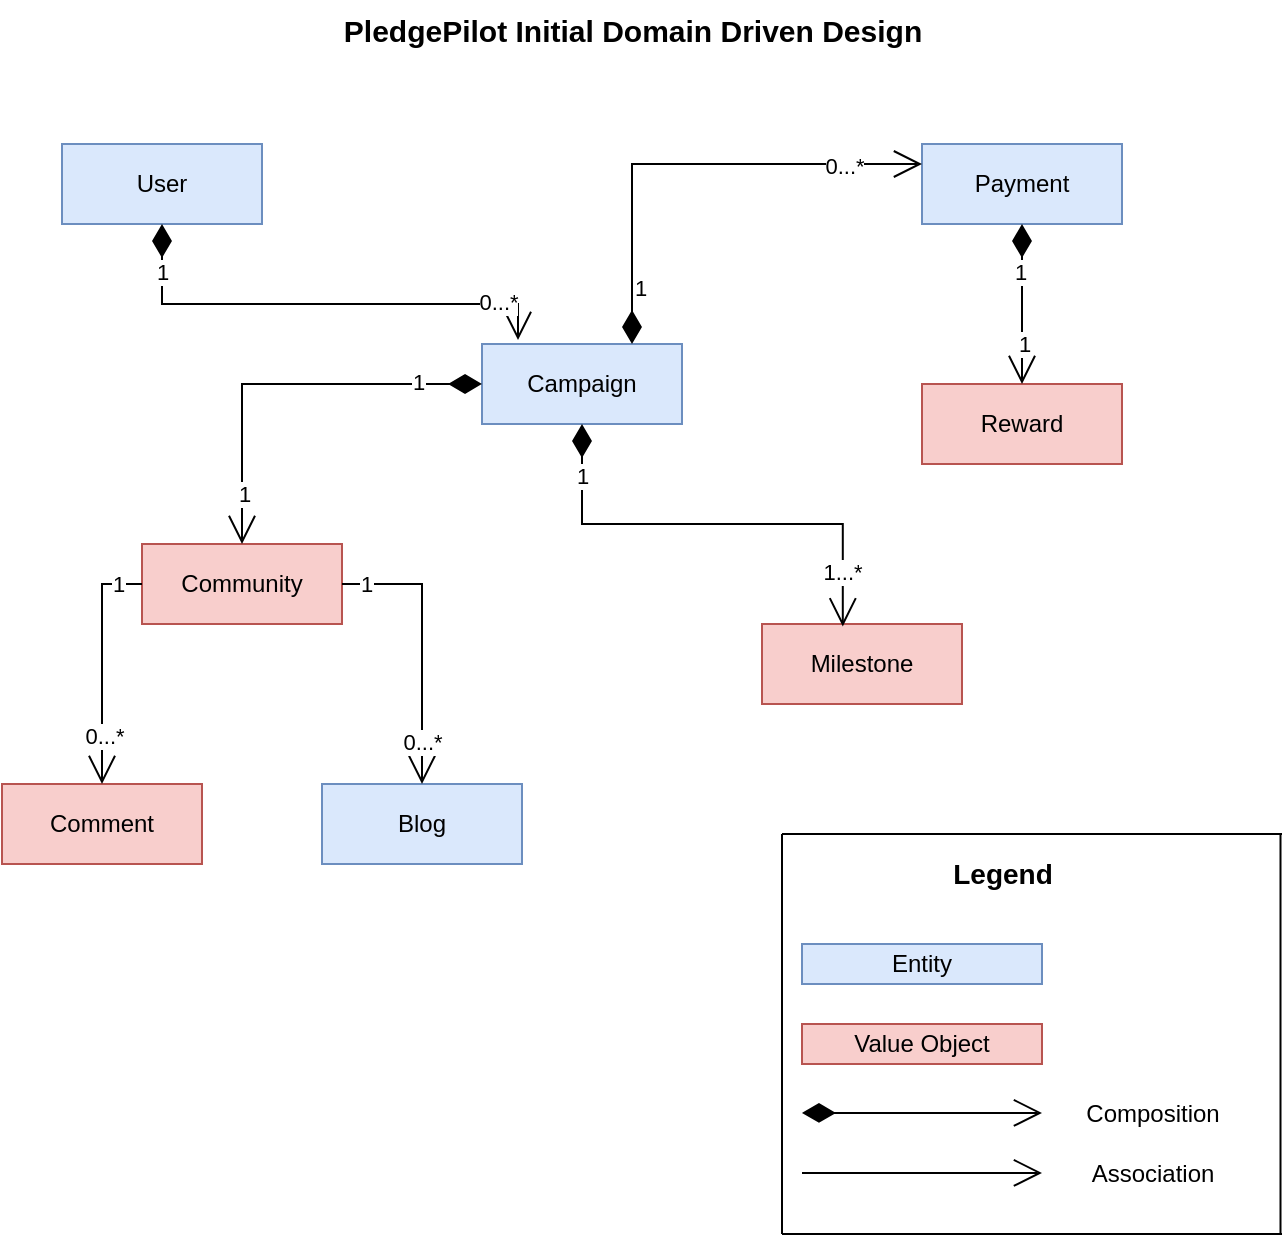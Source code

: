 <mxfile version="22.1.0" type="device">
  <diagram name="Page-1" id="qvUXPrmPt6XnoW094Hr5">
    <mxGraphModel dx="875" dy="435" grid="1" gridSize="10" guides="1" tooltips="1" connect="1" arrows="1" fold="1" page="1" pageScale="1" pageWidth="850" pageHeight="1100" math="0" shadow="0">
      <root>
        <mxCell id="0" />
        <mxCell id="1" parent="0" />
        <mxCell id="l1-nlIrV0ILPvxU3cDVE-2" value="User" style="whiteSpace=wrap;html=1;align=center;fillColor=#dae8fc;strokeColor=#6c8ebf;" vertex="1" parent="1">
          <mxGeometry x="110" y="80" width="100" height="40" as="geometry" />
        </mxCell>
        <mxCell id="l1-nlIrV0ILPvxU3cDVE-3" value="Campaign" style="whiteSpace=wrap;html=1;align=center;fillColor=#dae8fc;strokeColor=#6c8ebf;" vertex="1" parent="1">
          <mxGeometry x="320" y="180" width="100" height="40" as="geometry" />
        </mxCell>
        <mxCell id="l1-nlIrV0ILPvxU3cDVE-4" value="Payment" style="whiteSpace=wrap;html=1;align=center;fillColor=#dae8fc;strokeColor=#6c8ebf;" vertex="1" parent="1">
          <mxGeometry x="540" y="80" width="100" height="40" as="geometry" />
        </mxCell>
        <mxCell id="l1-nlIrV0ILPvxU3cDVE-5" value="Community" style="whiteSpace=wrap;html=1;align=center;fillColor=#f8cecc;strokeColor=#b85450;" vertex="1" parent="1">
          <mxGeometry x="150" y="280" width="100" height="40" as="geometry" />
        </mxCell>
        <mxCell id="l1-nlIrV0ILPvxU3cDVE-6" value="Reward" style="whiteSpace=wrap;html=1;align=center;fillColor=#f8cecc;strokeColor=#b85450;" vertex="1" parent="1">
          <mxGeometry x="540" y="200" width="100" height="40" as="geometry" />
        </mxCell>
        <mxCell id="l1-nlIrV0ILPvxU3cDVE-7" value="Milestone" style="whiteSpace=wrap;html=1;align=center;fillColor=#f8cecc;strokeColor=#b85450;" vertex="1" parent="1">
          <mxGeometry x="460" y="320" width="100" height="40" as="geometry" />
        </mxCell>
        <mxCell id="l1-nlIrV0ILPvxU3cDVE-8" value="Comment" style="whiteSpace=wrap;html=1;align=center;fillColor=#f8cecc;strokeColor=#b85450;" vertex="1" parent="1">
          <mxGeometry x="80" y="400" width="100" height="40" as="geometry" />
        </mxCell>
        <mxCell id="l1-nlIrV0ILPvxU3cDVE-9" value="Blog" style="whiteSpace=wrap;html=1;align=center;fillColor=#dae8fc;strokeColor=#6c8ebf;" vertex="1" parent="1">
          <mxGeometry x="240" y="400" width="100" height="40" as="geometry" />
        </mxCell>
        <mxCell id="l1-nlIrV0ILPvxU3cDVE-10" value="" style="endArrow=open;html=1;endSize=12;startArrow=diamondThin;startSize=14;startFill=1;edgeStyle=orthogonalEdgeStyle;align=left;verticalAlign=bottom;rounded=0;entryX=0.18;entryY=-0.05;entryDx=0;entryDy=0;entryPerimeter=0;exitX=0.5;exitY=1;exitDx=0;exitDy=0;" edge="1" parent="1" source="l1-nlIrV0ILPvxU3cDVE-2" target="l1-nlIrV0ILPvxU3cDVE-3">
          <mxGeometry x="-1" y="3" relative="1" as="geometry">
            <mxPoint x="150" y="160" as="sourcePoint" />
            <mxPoint x="310" y="160" as="targetPoint" />
            <Array as="points">
              <mxPoint x="160" y="160" />
              <mxPoint x="338" y="160" />
            </Array>
          </mxGeometry>
        </mxCell>
        <mxCell id="l1-nlIrV0ILPvxU3cDVE-11" value="1" style="edgeLabel;html=1;align=center;verticalAlign=middle;resizable=0;points=[];" vertex="1" connectable="0" parent="l1-nlIrV0ILPvxU3cDVE-10">
          <mxGeometry x="-0.798" relative="1" as="geometry">
            <mxPoint as="offset" />
          </mxGeometry>
        </mxCell>
        <mxCell id="l1-nlIrV0ILPvxU3cDVE-12" value="0...*" style="edgeLabel;html=1;align=center;verticalAlign=middle;resizable=0;points=[];" vertex="1" connectable="0" parent="l1-nlIrV0ILPvxU3cDVE-10">
          <mxGeometry x="0.761" y="1" relative="1" as="geometry">
            <mxPoint as="offset" />
          </mxGeometry>
        </mxCell>
        <mxCell id="l1-nlIrV0ILPvxU3cDVE-13" value="" style="endArrow=open;html=1;endSize=12;startArrow=diamondThin;startSize=14;startFill=1;edgeStyle=orthogonalEdgeStyle;align=left;verticalAlign=bottom;rounded=0;entryX=0;entryY=0.25;entryDx=0;entryDy=0;exitX=0.75;exitY=0;exitDx=0;exitDy=0;" edge="1" parent="1" source="l1-nlIrV0ILPvxU3cDVE-3" target="l1-nlIrV0ILPvxU3cDVE-4">
          <mxGeometry x="-1" y="3" relative="1" as="geometry">
            <mxPoint x="395" y="140" as="sourcePoint" />
            <mxPoint x="500" y="270" as="targetPoint" />
            <mxPoint as="offset" />
          </mxGeometry>
        </mxCell>
        <mxCell id="l1-nlIrV0ILPvxU3cDVE-16" value="1" style="edgeLabel;html=1;align=center;verticalAlign=middle;resizable=0;points=[];" vertex="1" connectable="0" parent="l1-nlIrV0ILPvxU3cDVE-13">
          <mxGeometry x="-0.76" y="-4" relative="1" as="geometry">
            <mxPoint as="offset" />
          </mxGeometry>
        </mxCell>
        <mxCell id="l1-nlIrV0ILPvxU3cDVE-17" value="0...*" style="edgeLabel;html=1;align=center;verticalAlign=middle;resizable=0;points=[];" vertex="1" connectable="0" parent="l1-nlIrV0ILPvxU3cDVE-13">
          <mxGeometry x="0.666" y="-1" relative="1" as="geometry">
            <mxPoint as="offset" />
          </mxGeometry>
        </mxCell>
        <mxCell id="l1-nlIrV0ILPvxU3cDVE-18" value="" style="endArrow=open;html=1;endSize=12;startArrow=diamondThin;startSize=14;startFill=1;edgeStyle=orthogonalEdgeStyle;align=left;verticalAlign=bottom;rounded=0;exitX=0;exitY=0.5;exitDx=0;exitDy=0;entryX=0.5;entryY=0;entryDx=0;entryDy=0;" edge="1" parent="1" source="l1-nlIrV0ILPvxU3cDVE-3" target="l1-nlIrV0ILPvxU3cDVE-5">
          <mxGeometry x="-1" y="3" relative="1" as="geometry">
            <mxPoint x="340" y="270" as="sourcePoint" />
            <mxPoint x="500" y="270" as="targetPoint" />
          </mxGeometry>
        </mxCell>
        <mxCell id="l1-nlIrV0ILPvxU3cDVE-19" value="1" style="edgeLabel;html=1;align=center;verticalAlign=middle;resizable=0;points=[];" vertex="1" connectable="0" parent="l1-nlIrV0ILPvxU3cDVE-18">
          <mxGeometry x="-0.678" y="-1" relative="1" as="geometry">
            <mxPoint as="offset" />
          </mxGeometry>
        </mxCell>
        <mxCell id="l1-nlIrV0ILPvxU3cDVE-20" value="1" style="edgeLabel;html=1;align=center;verticalAlign=middle;resizable=0;points=[];" vertex="1" connectable="0" parent="l1-nlIrV0ILPvxU3cDVE-18">
          <mxGeometry x="0.748" y="1" relative="1" as="geometry">
            <mxPoint as="offset" />
          </mxGeometry>
        </mxCell>
        <mxCell id="l1-nlIrV0ILPvxU3cDVE-21" value="" style="endArrow=open;html=1;endSize=12;startArrow=diamondThin;startSize=14;startFill=1;edgeStyle=orthogonalEdgeStyle;align=left;verticalAlign=bottom;rounded=0;exitX=0.5;exitY=1;exitDx=0;exitDy=0;entryX=0.404;entryY=0.03;entryDx=0;entryDy=0;entryPerimeter=0;" edge="1" parent="1" source="l1-nlIrV0ILPvxU3cDVE-3" target="l1-nlIrV0ILPvxU3cDVE-7">
          <mxGeometry x="-1" y="3" relative="1" as="geometry">
            <mxPoint x="340" y="270" as="sourcePoint" />
            <mxPoint x="500" y="270" as="targetPoint" />
          </mxGeometry>
        </mxCell>
        <mxCell id="l1-nlIrV0ILPvxU3cDVE-22" value="1" style="edgeLabel;html=1;align=center;verticalAlign=middle;resizable=0;points=[];" vertex="1" connectable="0" parent="l1-nlIrV0ILPvxU3cDVE-21">
          <mxGeometry x="-0.777" relative="1" as="geometry">
            <mxPoint as="offset" />
          </mxGeometry>
        </mxCell>
        <mxCell id="l1-nlIrV0ILPvxU3cDVE-23" value="1...*" style="edgeLabel;html=1;align=center;verticalAlign=middle;resizable=0;points=[];" vertex="1" connectable="0" parent="l1-nlIrV0ILPvxU3cDVE-21">
          <mxGeometry x="0.763" y="-1" relative="1" as="geometry">
            <mxPoint as="offset" />
          </mxGeometry>
        </mxCell>
        <mxCell id="l1-nlIrV0ILPvxU3cDVE-24" value="" style="endArrow=open;html=1;endSize=12;startArrow=diamondThin;startSize=14;startFill=1;edgeStyle=orthogonalEdgeStyle;align=left;verticalAlign=bottom;rounded=0;exitX=0.5;exitY=1;exitDx=0;exitDy=0;" edge="1" parent="1" source="l1-nlIrV0ILPvxU3cDVE-4">
          <mxGeometry x="-1" y="3" relative="1" as="geometry">
            <mxPoint x="200" y="300" as="sourcePoint" />
            <mxPoint x="590" y="200" as="targetPoint" />
          </mxGeometry>
        </mxCell>
        <mxCell id="l1-nlIrV0ILPvxU3cDVE-25" value="1" style="edgeLabel;html=1;align=center;verticalAlign=middle;resizable=0;points=[];" vertex="1" connectable="0" parent="l1-nlIrV0ILPvxU3cDVE-24">
          <mxGeometry x="-0.418" y="-1" relative="1" as="geometry">
            <mxPoint as="offset" />
          </mxGeometry>
        </mxCell>
        <mxCell id="l1-nlIrV0ILPvxU3cDVE-26" value="1" style="edgeLabel;html=1;align=center;verticalAlign=middle;resizable=0;points=[];" vertex="1" connectable="0" parent="l1-nlIrV0ILPvxU3cDVE-24">
          <mxGeometry x="0.502" relative="1" as="geometry">
            <mxPoint as="offset" />
          </mxGeometry>
        </mxCell>
        <mxCell id="l1-nlIrV0ILPvxU3cDVE-27" value="" style="endArrow=open;endFill=1;endSize=12;html=1;rounded=0;exitX=0;exitY=0.5;exitDx=0;exitDy=0;entryX=0.5;entryY=0;entryDx=0;entryDy=0;" edge="1" parent="1" source="l1-nlIrV0ILPvxU3cDVE-5" target="l1-nlIrV0ILPvxU3cDVE-8">
          <mxGeometry width="160" relative="1" as="geometry">
            <mxPoint x="240" y="350" as="sourcePoint" />
            <mxPoint x="400" y="350" as="targetPoint" />
            <Array as="points">
              <mxPoint x="130" y="300" />
            </Array>
          </mxGeometry>
        </mxCell>
        <mxCell id="l1-nlIrV0ILPvxU3cDVE-28" value="1" style="edgeLabel;html=1;align=center;verticalAlign=middle;resizable=0;points=[];" vertex="1" connectable="0" parent="l1-nlIrV0ILPvxU3cDVE-27">
          <mxGeometry x="-0.799" relative="1" as="geometry">
            <mxPoint as="offset" />
          </mxGeometry>
        </mxCell>
        <mxCell id="l1-nlIrV0ILPvxU3cDVE-29" value="0...*" style="edgeLabel;html=1;align=center;verticalAlign=middle;resizable=0;points=[];" vertex="1" connectable="0" parent="l1-nlIrV0ILPvxU3cDVE-27">
          <mxGeometry x="0.601" y="1" relative="1" as="geometry">
            <mxPoint as="offset" />
          </mxGeometry>
        </mxCell>
        <mxCell id="l1-nlIrV0ILPvxU3cDVE-30" value="" style="endArrow=open;endFill=1;endSize=12;html=1;rounded=0;exitX=1;exitY=0.5;exitDx=0;exitDy=0;entryX=0.5;entryY=0;entryDx=0;entryDy=0;" edge="1" parent="1" source="l1-nlIrV0ILPvxU3cDVE-5" target="l1-nlIrV0ILPvxU3cDVE-9">
          <mxGeometry width="160" relative="1" as="geometry">
            <mxPoint x="240" y="350" as="sourcePoint" />
            <mxPoint x="400" y="350" as="targetPoint" />
            <Array as="points">
              <mxPoint x="290" y="300" />
            </Array>
          </mxGeometry>
        </mxCell>
        <mxCell id="l1-nlIrV0ILPvxU3cDVE-31" value="1" style="edgeLabel;html=1;align=center;verticalAlign=middle;resizable=0;points=[];" vertex="1" connectable="0" parent="l1-nlIrV0ILPvxU3cDVE-30">
          <mxGeometry x="-0.837" relative="1" as="geometry">
            <mxPoint as="offset" />
          </mxGeometry>
        </mxCell>
        <mxCell id="l1-nlIrV0ILPvxU3cDVE-32" value="0...*" style="edgeLabel;html=1;align=center;verticalAlign=middle;resizable=0;points=[];" vertex="1" connectable="0" parent="l1-nlIrV0ILPvxU3cDVE-30">
          <mxGeometry x="0.696" relative="1" as="geometry">
            <mxPoint as="offset" />
          </mxGeometry>
        </mxCell>
        <mxCell id="l1-nlIrV0ILPvxU3cDVE-33" value="Entity" style="whiteSpace=wrap;html=1;align=center;fillColor=#dae8fc;strokeColor=#6c8ebf;" vertex="1" parent="1">
          <mxGeometry x="480" y="480" width="120" height="20" as="geometry" />
        </mxCell>
        <mxCell id="l1-nlIrV0ILPvxU3cDVE-34" value="Value Object" style="whiteSpace=wrap;html=1;align=center;fillColor=#f8cecc;strokeColor=#b85450;" vertex="1" parent="1">
          <mxGeometry x="480" y="520" width="120" height="20" as="geometry" />
        </mxCell>
        <mxCell id="l1-nlIrV0ILPvxU3cDVE-35" value="" style="endArrow=open;html=1;endSize=12;startArrow=diamondThin;startSize=14;startFill=1;edgeStyle=orthogonalEdgeStyle;align=left;verticalAlign=bottom;rounded=0;" edge="1" parent="1">
          <mxGeometry x="-1" y="3" relative="1" as="geometry">
            <mxPoint x="480" y="564.44" as="sourcePoint" />
            <mxPoint x="600" y="564.44" as="targetPoint" />
          </mxGeometry>
        </mxCell>
        <mxCell id="l1-nlIrV0ILPvxU3cDVE-36" value="" style="endArrow=open;endFill=1;endSize=12;html=1;rounded=0;" edge="1" parent="1">
          <mxGeometry width="160" relative="1" as="geometry">
            <mxPoint x="480" y="594.44" as="sourcePoint" />
            <mxPoint x="600" y="594.44" as="targetPoint" />
          </mxGeometry>
        </mxCell>
        <mxCell id="l1-nlIrV0ILPvxU3cDVE-37" value="Composition" style="text;html=1;align=center;verticalAlign=middle;resizable=0;points=[];autosize=1;strokeColor=none;fillColor=none;" vertex="1" parent="1">
          <mxGeometry x="610" y="550" width="90" height="30" as="geometry" />
        </mxCell>
        <mxCell id="l1-nlIrV0ILPvxU3cDVE-38" value="Association" style="text;html=1;align=center;verticalAlign=middle;resizable=0;points=[];autosize=1;strokeColor=none;fillColor=none;" vertex="1" parent="1">
          <mxGeometry x="615" y="580" width="80" height="30" as="geometry" />
        </mxCell>
        <mxCell id="l1-nlIrV0ILPvxU3cDVE-39" value="&lt;font style=&quot;font-size: 14px;&quot;&gt;&lt;b&gt;Legend&lt;/b&gt;&lt;/font&gt;" style="text;html=1;align=center;verticalAlign=middle;resizable=0;points=[];autosize=1;strokeColor=none;fillColor=none;strokeWidth=4;" vertex="1" parent="1">
          <mxGeometry x="545" y="430" width="70" height="30" as="geometry" />
        </mxCell>
        <mxCell id="l1-nlIrV0ILPvxU3cDVE-41" value="" style="line;strokeWidth=1;rotatable=0;dashed=0;labelPosition=right;align=left;verticalAlign=middle;spacingTop=0;spacingLeft=6;points=[];portConstraint=eastwest;" vertex="1" parent="1">
          <mxGeometry x="470" y="420" width="250" height="10" as="geometry" />
        </mxCell>
        <mxCell id="l1-nlIrV0ILPvxU3cDVE-42" value="" style="line;strokeWidth=1;rotatable=0;dashed=0;labelPosition=right;align=left;verticalAlign=middle;spacingTop=0;spacingLeft=6;points=[];portConstraint=eastwest;" vertex="1" parent="1">
          <mxGeometry x="470" y="620" width="250" height="10" as="geometry" />
        </mxCell>
        <mxCell id="l1-nlIrV0ILPvxU3cDVE-45" value="" style="endArrow=none;html=1;rounded=0;" edge="1" parent="1">
          <mxGeometry width="50" height="50" relative="1" as="geometry">
            <mxPoint x="470" y="625" as="sourcePoint" />
            <mxPoint x="470" y="425" as="targetPoint" />
          </mxGeometry>
        </mxCell>
        <mxCell id="l1-nlIrV0ILPvxU3cDVE-47" value="" style="endArrow=none;html=1;rounded=0;entryX=0.997;entryY=0.444;entryDx=0;entryDy=0;entryPerimeter=0;exitX=0.997;exitY=0.506;exitDx=0;exitDy=0;exitPerimeter=0;" edge="1" parent="1" source="l1-nlIrV0ILPvxU3cDVE-42" target="l1-nlIrV0ILPvxU3cDVE-41">
          <mxGeometry width="50" height="50" relative="1" as="geometry">
            <mxPoint x="719" y="620" as="sourcePoint" />
            <mxPoint x="719" y="430" as="targetPoint" />
          </mxGeometry>
        </mxCell>
        <mxCell id="l1-nlIrV0ILPvxU3cDVE-48" value="&lt;b&gt;&lt;font style=&quot;font-size: 15px;&quot;&gt;PledgePilot Initial Domain Driven Design&lt;/font&gt;&lt;/b&gt;" style="text;html=1;align=center;verticalAlign=middle;resizable=0;points=[];autosize=1;strokeColor=none;fillColor=none;" vertex="1" parent="1">
          <mxGeometry x="240" y="8" width="310" height="30" as="geometry" />
        </mxCell>
      </root>
    </mxGraphModel>
  </diagram>
</mxfile>

